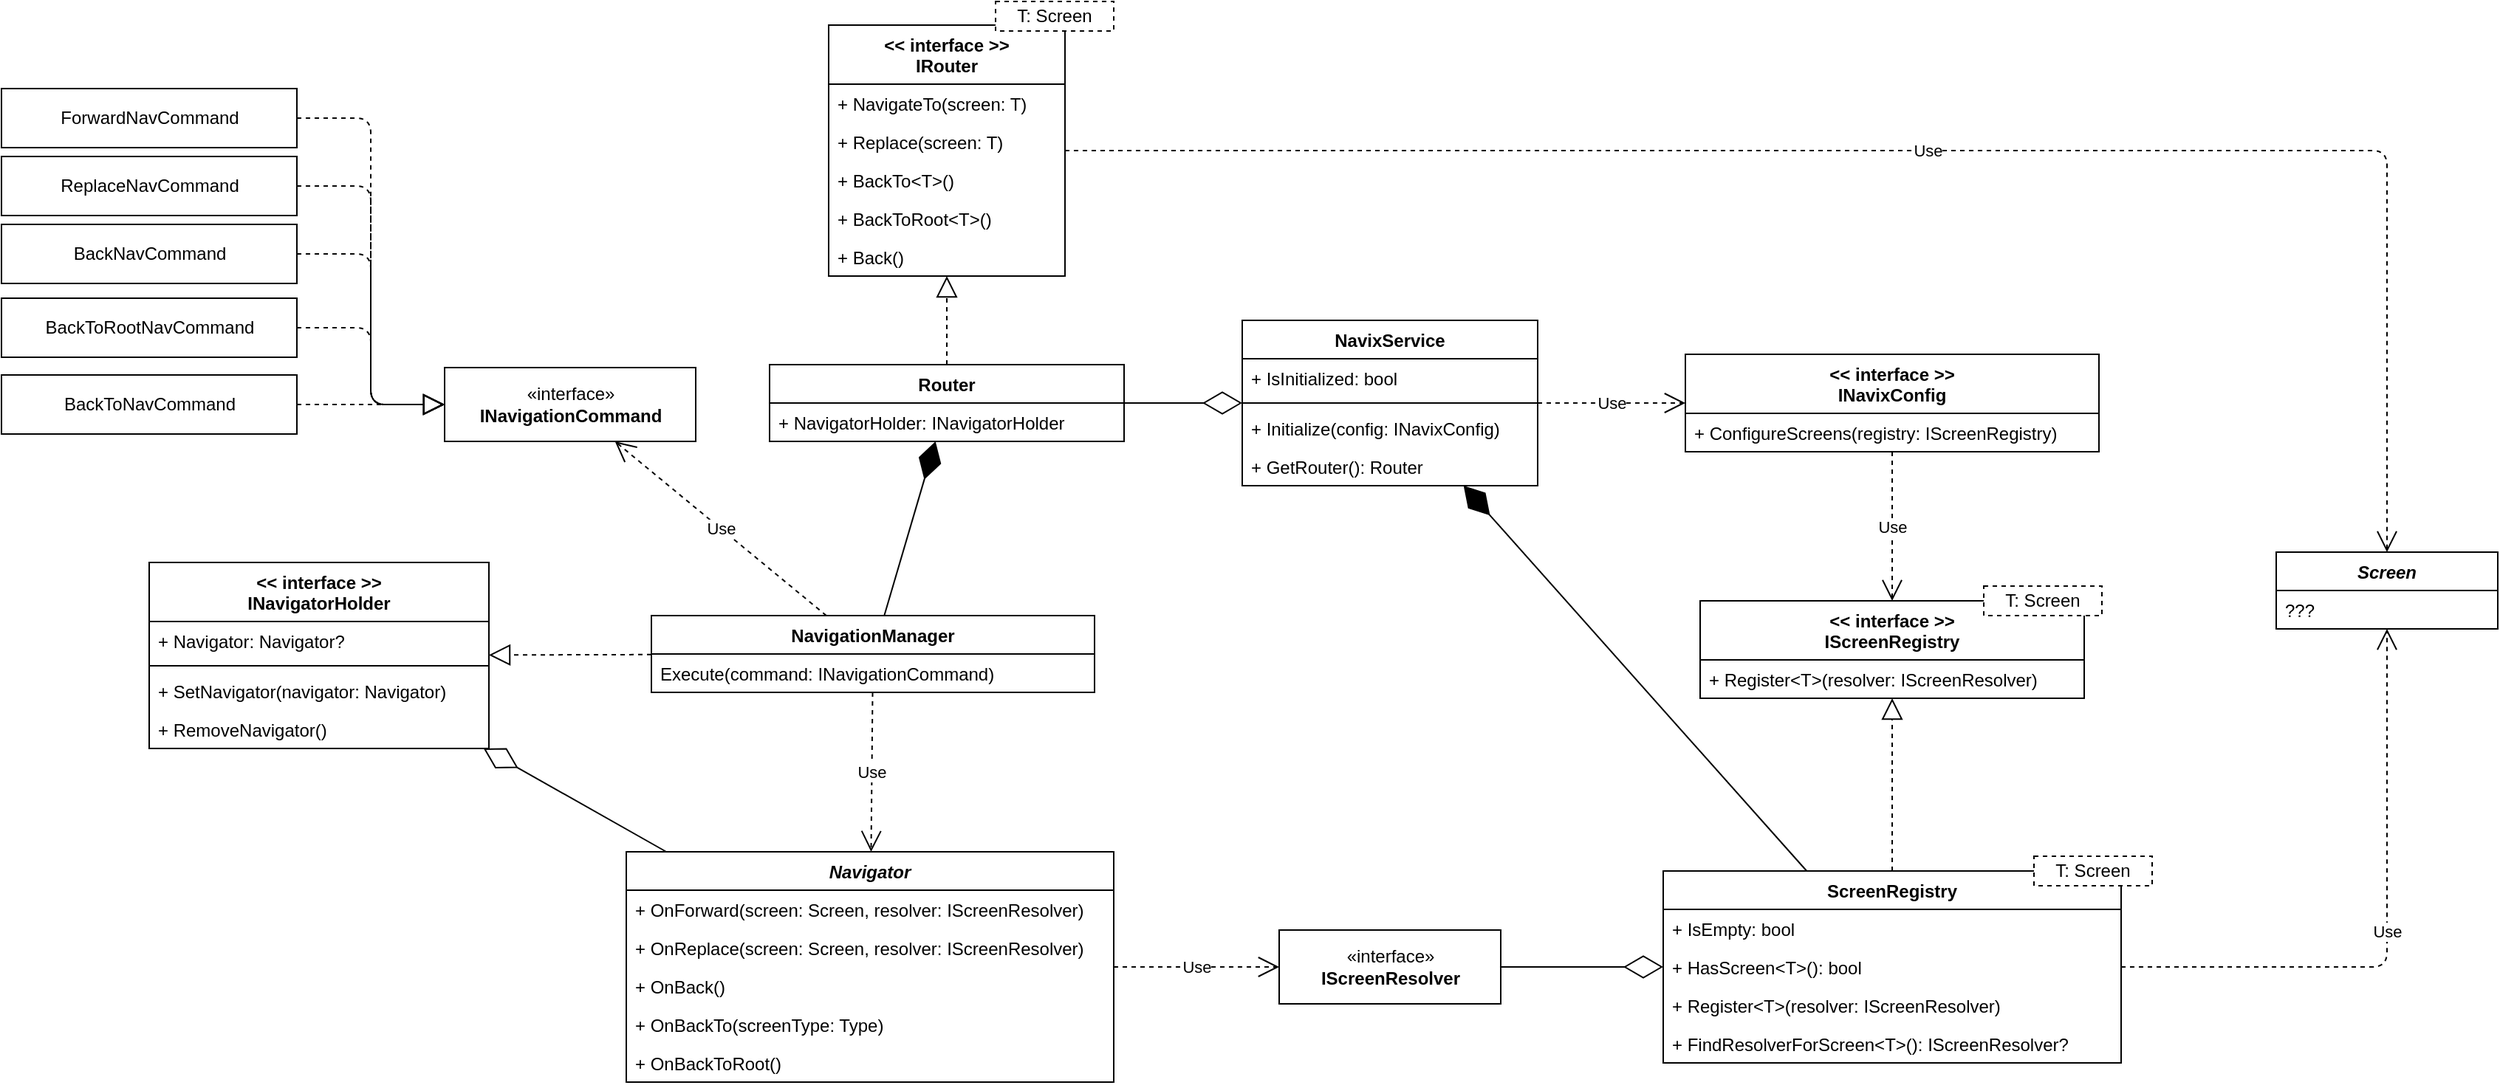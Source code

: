 <mxfile version="13.3.9" type="device"><diagram id="0tr1V3qahZTMI1QsMwag" name="Arch"><mxGraphModel dx="2367" dy="1113" grid="1" gridSize="10" guides="1" tooltips="1" connect="1" arrows="1" fold="1" page="0" pageScale="1" pageWidth="850" pageHeight="1100" math="0" shadow="0"><root><mxCell id="0"/><mxCell id="1" parent="0"/><mxCell id="aEqrLD39MW3zvRHYxkxw-1" value="NavixService" style="swimlane;fontStyle=1;align=center;verticalAlign=top;childLayout=stackLayout;horizontal=1;startSize=26;horizontalStack=0;resizeParent=1;resizeParentMax=0;resizeLast=0;collapsible=1;marginBottom=0;" vertex="1" parent="1"><mxGeometry x="280" y="120" width="200" height="112" as="geometry"/></mxCell><mxCell id="aEqrLD39MW3zvRHYxkxw-2" value="+ IsInitialized: bool" style="text;strokeColor=none;fillColor=none;align=left;verticalAlign=top;spacingLeft=4;spacingRight=4;overflow=hidden;rotatable=0;points=[[0,0.5],[1,0.5]];portConstraint=eastwest;" vertex="1" parent="aEqrLD39MW3zvRHYxkxw-1"><mxGeometry y="26" width="200" height="26" as="geometry"/></mxCell><mxCell id="aEqrLD39MW3zvRHYxkxw-3" value="" style="line;strokeWidth=1;fillColor=none;align=left;verticalAlign=middle;spacingTop=-1;spacingLeft=3;spacingRight=3;rotatable=0;labelPosition=right;points=[];portConstraint=eastwest;" vertex="1" parent="aEqrLD39MW3zvRHYxkxw-1"><mxGeometry y="52" width="200" height="8" as="geometry"/></mxCell><mxCell id="aEqrLD39MW3zvRHYxkxw-4" value="+ Initialize(config: INavixConfig)" style="text;strokeColor=none;fillColor=none;align=left;verticalAlign=top;spacingLeft=4;spacingRight=4;overflow=hidden;rotatable=0;points=[[0,0.5],[1,0.5]];portConstraint=eastwest;" vertex="1" parent="aEqrLD39MW3zvRHYxkxw-1"><mxGeometry y="60" width="200" height="26" as="geometry"/></mxCell><mxCell id="aEqrLD39MW3zvRHYxkxw-5" value="+ GetRouter(): Router" style="text;strokeColor=none;fillColor=none;align=left;verticalAlign=top;spacingLeft=4;spacingRight=4;overflow=hidden;rotatable=0;points=[[0,0.5],[1,0.5]];portConstraint=eastwest;" vertex="1" parent="aEqrLD39MW3zvRHYxkxw-1"><mxGeometry y="86" width="200" height="26" as="geometry"/></mxCell><mxCell id="aEqrLD39MW3zvRHYxkxw-6" value="&lt;&lt; interface &gt;&gt;&#10;INavixConfig" style="swimlane;fontStyle=1;align=center;verticalAlign=top;childLayout=stackLayout;horizontal=1;startSize=40;horizontalStack=0;resizeParent=1;resizeParentMax=0;resizeLast=0;collapsible=1;marginBottom=0;" vertex="1" parent="1"><mxGeometry x="580" y="143" width="280" height="66" as="geometry"/></mxCell><mxCell id="aEqrLD39MW3zvRHYxkxw-9" value="+ ConfigureScreens(registry: IScreenRegistry)" style="text;strokeColor=none;fillColor=none;align=left;verticalAlign=top;spacingLeft=4;spacingRight=4;overflow=hidden;rotatable=0;points=[[0,0.5],[1,0.5]];portConstraint=eastwest;" vertex="1" parent="aEqrLD39MW3zvRHYxkxw-6"><mxGeometry y="40" width="280" height="26" as="geometry"/></mxCell><mxCell id="aEqrLD39MW3zvRHYxkxw-10" value="Use" style="endArrow=open;endSize=12;dashed=1;html=1;" edge="1" parent="1" source="aEqrLD39MW3zvRHYxkxw-1" target="aEqrLD39MW3zvRHYxkxw-6"><mxGeometry width="160" relative="1" as="geometry"><mxPoint x="470" y="330" as="sourcePoint"/><mxPoint x="630" y="330" as="targetPoint"/></mxGeometry></mxCell><mxCell id="aEqrLD39MW3zvRHYxkxw-15" value="Use" style="endArrow=open;endSize=12;dashed=1;html=1;" edge="1" parent="1" source="aEqrLD39MW3zvRHYxkxw-6" target="aEqrLD39MW3zvRHYxkxw-11"><mxGeometry width="160" relative="1" as="geometry"><mxPoint x="690" y="310" as="sourcePoint"/><mxPoint x="850" y="310" as="targetPoint"/></mxGeometry></mxCell><mxCell id="aEqrLD39MW3zvRHYxkxw-20" value="" style="endArrow=block;dashed=1;endFill=0;endSize=12;html=1;" edge="1" parent="1" source="aEqrLD39MW3zvRHYxkxw-16" target="aEqrLD39MW3zvRHYxkxw-11"><mxGeometry width="160" relative="1" as="geometry"><mxPoint x="440" y="400" as="sourcePoint"/><mxPoint x="600" y="400" as="targetPoint"/></mxGeometry></mxCell><mxCell id="aEqrLD39MW3zvRHYxkxw-29" value="«interface»&lt;br&gt;&lt;b&gt;IScreenResolver&lt;/b&gt;" style="html=1;" vertex="1" parent="1"><mxGeometry x="305" y="533" width="150" height="50" as="geometry"/></mxCell><mxCell id="aEqrLD39MW3zvRHYxkxw-30" value="" style="endArrow=diamondThin;endFill=0;endSize=24;html=1;" edge="1" parent="1" source="aEqrLD39MW3zvRHYxkxw-29" target="aEqrLD39MW3zvRHYxkxw-16"><mxGeometry width="160" relative="1" as="geometry"><mxPoint x="940" y="160" as="sourcePoint"/><mxPoint x="1100" y="160" as="targetPoint"/></mxGeometry></mxCell><mxCell id="aEqrLD39MW3zvRHYxkxw-34" value="Router" style="swimlane;fontStyle=1;align=center;verticalAlign=top;childLayout=stackLayout;horizontal=1;startSize=26;horizontalStack=0;resizeParent=1;resizeParentMax=0;resizeLast=0;collapsible=1;marginBottom=0;" vertex="1" parent="1"><mxGeometry x="-40" y="150" width="240" height="52" as="geometry"/></mxCell><mxCell id="aEqrLD39MW3zvRHYxkxw-35" value="+ NavigatorHolder: INavigatorHolder" style="text;strokeColor=none;fillColor=none;align=left;verticalAlign=top;spacingLeft=4;spacingRight=4;overflow=hidden;rotatable=0;points=[[0,0.5],[1,0.5]];portConstraint=eastwest;" vertex="1" parent="aEqrLD39MW3zvRHYxkxw-34"><mxGeometry y="26" width="240" height="26" as="geometry"/></mxCell><mxCell id="aEqrLD39MW3zvRHYxkxw-39" value="" style="endArrow=diamondThin;endFill=0;endSize=24;html=1;" edge="1" parent="1" source="aEqrLD39MW3zvRHYxkxw-34" target="aEqrLD39MW3zvRHYxkxw-1"><mxGeometry width="160" relative="1" as="geometry"><mxPoint x="190" y="360" as="sourcePoint"/><mxPoint x="350" y="360" as="targetPoint"/></mxGeometry></mxCell><mxCell id="aEqrLD39MW3zvRHYxkxw-40" value="" style="endArrow=diamondThin;endFill=1;endSize=24;html=1;" edge="1" parent="1" source="aEqrLD39MW3zvRHYxkxw-16" target="aEqrLD39MW3zvRHYxkxw-1"><mxGeometry width="160" relative="1" as="geometry"><mxPoint x="380" y="330" as="sourcePoint"/><mxPoint x="540" y="330" as="targetPoint"/></mxGeometry></mxCell><mxCell id="aEqrLD39MW3zvRHYxkxw-59" value="" style="endArrow=diamondThin;endFill=0;endSize=24;html=1;" edge="1" parent="1" source="aEqrLD39MW3zvRHYxkxw-46" target="aEqrLD39MW3zvRHYxkxw-55"><mxGeometry width="160" relative="1" as="geometry"><mxPoint x="30" y="493" as="sourcePoint"/><mxPoint x="190" y="493" as="targetPoint"/></mxGeometry></mxCell><mxCell id="aEqrLD39MW3zvRHYxkxw-66" value="" style="endArrow=block;dashed=1;endFill=0;endSize=12;html=1;" edge="1" parent="1" source="aEqrLD39MW3zvRHYxkxw-62" target="aEqrLD39MW3zvRHYxkxw-55"><mxGeometry width="160" relative="1" as="geometry"><mxPoint x="490" y="493" as="sourcePoint"/><mxPoint x="490" y="419" as="targetPoint"/></mxGeometry></mxCell><mxCell id="aEqrLD39MW3zvRHYxkxw-76" value="" style="endArrow=block;dashed=1;endFill=0;endSize=12;html=1;" edge="1" parent="1" source="aEqrLD39MW3zvRHYxkxw-34" target="aEqrLD39MW3zvRHYxkxw-71"><mxGeometry width="160" relative="1" as="geometry"><mxPoint x="50.0" y="321" as="sourcePoint"/><mxPoint x="-40.0" y="321" as="targetPoint"/></mxGeometry></mxCell><mxCell id="aEqrLD39MW3zvRHYxkxw-77" value="" style="endArrow=diamondThin;endFill=1;endSize=24;html=1;" edge="1" parent="1" source="aEqrLD39MW3zvRHYxkxw-62" target="aEqrLD39MW3zvRHYxkxw-34"><mxGeometry width="160" relative="1" as="geometry"><mxPoint x="140" y="400" as="sourcePoint"/><mxPoint x="300" y="400" as="targetPoint"/></mxGeometry></mxCell><mxCell id="aEqrLD39MW3zvRHYxkxw-71" value="&lt;&lt; interface &gt;&gt;&#10;IRouter" style="swimlane;fontStyle=1;align=center;verticalAlign=top;childLayout=stackLayout;horizontal=1;startSize=40;horizontalStack=0;resizeParent=1;resizeParentMax=0;resizeLast=0;collapsible=1;marginBottom=0;" vertex="1" parent="1"><mxGeometry y="-80" width="160" height="170" as="geometry"/></mxCell><mxCell id="aEqrLD39MW3zvRHYxkxw-74" value="+ NavigateTo(screen: T)" style="text;strokeColor=none;fillColor=none;align=left;verticalAlign=top;spacingLeft=4;spacingRight=4;overflow=hidden;rotatable=0;points=[[0,0.5],[1,0.5]];portConstraint=eastwest;" vertex="1" parent="aEqrLD39MW3zvRHYxkxw-71"><mxGeometry y="40" width="160" height="26" as="geometry"/></mxCell><mxCell id="aEqrLD39MW3zvRHYxkxw-78" value="+ Replace(screen: T)" style="text;strokeColor=none;fillColor=none;align=left;verticalAlign=top;spacingLeft=4;spacingRight=4;overflow=hidden;rotatable=0;points=[[0,0.5],[1,0.5]];portConstraint=eastwest;" vertex="1" parent="aEqrLD39MW3zvRHYxkxw-71"><mxGeometry y="66" width="160" height="26" as="geometry"/></mxCell><mxCell id="aEqrLD39MW3zvRHYxkxw-79" value="+ BackTo&lt;T&gt;()" style="text;strokeColor=none;fillColor=none;align=left;verticalAlign=top;spacingLeft=4;spacingRight=4;overflow=hidden;rotatable=0;points=[[0,0.5],[1,0.5]];portConstraint=eastwest;" vertex="1" parent="aEqrLD39MW3zvRHYxkxw-71"><mxGeometry y="92" width="160" height="26" as="geometry"/></mxCell><mxCell id="aEqrLD39MW3zvRHYxkxw-95" value="+ BackToRoot&lt;T&gt;()" style="text;strokeColor=none;fillColor=none;align=left;verticalAlign=top;spacingLeft=4;spacingRight=4;overflow=hidden;rotatable=0;points=[[0,0.5],[1,0.5]];portConstraint=eastwest;" vertex="1" parent="aEqrLD39MW3zvRHYxkxw-71"><mxGeometry y="118" width="160" height="26" as="geometry"/></mxCell><mxCell id="aEqrLD39MW3zvRHYxkxw-111" value="+ Back()" style="text;strokeColor=none;fillColor=none;align=left;verticalAlign=top;spacingLeft=4;spacingRight=4;overflow=hidden;rotatable=0;points=[[0,0.5],[1,0.5]];portConstraint=eastwest;" vertex="1" parent="aEqrLD39MW3zvRHYxkxw-71"><mxGeometry y="144" width="160" height="26" as="geometry"/></mxCell><mxCell id="aEqrLD39MW3zvRHYxkxw-80" value="T: Screen" style="rounded=0;whiteSpace=wrap;html=1;dashed=1;" vertex="1" parent="1"><mxGeometry x="113" y="-96" width="80" height="20" as="geometry"/></mxCell><mxCell id="aEqrLD39MW3zvRHYxkxw-84" value="Use" style="endArrow=open;endSize=12;dashed=1;html=1;edgeStyle=orthogonalEdgeStyle;" edge="1" parent="1" source="aEqrLD39MW3zvRHYxkxw-71" target="aEqrLD39MW3zvRHYxkxw-41"><mxGeometry width="160" relative="1" as="geometry"><mxPoint x="580" y="10" as="sourcePoint"/><mxPoint x="240" y="-8" as="targetPoint"/></mxGeometry></mxCell><mxCell id="aEqrLD39MW3zvRHYxkxw-89" value="Use" style="endArrow=open;endSize=12;dashed=1;html=1;" edge="1" parent="1" source="aEqrLD39MW3zvRHYxkxw-46" target="aEqrLD39MW3zvRHYxkxw-29"><mxGeometry width="160" relative="1" as="geometry"><mxPoint x="575" y="447.205" as="sourcePoint"/><mxPoint x="440" y="414.288" as="targetPoint"/></mxGeometry></mxCell><mxCell id="aEqrLD39MW3zvRHYxkxw-62" value="NavigationManager" style="swimlane;fontStyle=1;align=center;verticalAlign=top;childLayout=stackLayout;horizontal=1;startSize=26;horizontalStack=0;resizeParent=1;resizeParentMax=0;resizeLast=0;collapsible=1;marginBottom=0;" vertex="1" parent="1"><mxGeometry x="-120" y="320" width="300" height="52" as="geometry"/></mxCell><mxCell id="aEqrLD39MW3zvRHYxkxw-63" value="Execute(command: INavigationCommand)" style="text;strokeColor=none;fillColor=none;align=left;verticalAlign=top;spacingLeft=4;spacingRight=4;overflow=hidden;rotatable=0;points=[[0,0.5],[1,0.5]];portConstraint=eastwest;" vertex="1" parent="aEqrLD39MW3zvRHYxkxw-62"><mxGeometry y="26" width="300" height="26" as="geometry"/></mxCell><mxCell id="aEqrLD39MW3zvRHYxkxw-90" value="«interface»&lt;br&gt;&lt;b&gt;INavigationCommand&lt;/b&gt;" style="html=1;" vertex="1" parent="1"><mxGeometry x="-260" y="152" width="170" height="50" as="geometry"/></mxCell><mxCell id="aEqrLD39MW3zvRHYxkxw-55" value="&lt;&lt; interface &gt;&gt;&#10;INavigatorHolder" style="swimlane;fontStyle=1;align=center;verticalAlign=top;childLayout=stackLayout;horizontal=1;startSize=40;horizontalStack=0;resizeParent=1;resizeParentMax=0;resizeLast=0;collapsible=1;marginBottom=0;" vertex="1" parent="1"><mxGeometry x="-460" y="284" width="230" height="126" as="geometry"/></mxCell><mxCell id="aEqrLD39MW3zvRHYxkxw-67" value="+ Navigator: Navigator?" style="text;strokeColor=none;fillColor=none;align=left;verticalAlign=top;spacingLeft=4;spacingRight=4;overflow=hidden;rotatable=0;points=[[0,0.5],[1,0.5]];portConstraint=eastwest;" vertex="1" parent="aEqrLD39MW3zvRHYxkxw-55"><mxGeometry y="40" width="230" height="26" as="geometry"/></mxCell><mxCell id="aEqrLD39MW3zvRHYxkxw-68" value="" style="line;strokeWidth=1;fillColor=none;align=left;verticalAlign=middle;spacingTop=-1;spacingLeft=3;spacingRight=3;rotatable=0;labelPosition=right;points=[];portConstraint=eastwest;" vertex="1" parent="aEqrLD39MW3zvRHYxkxw-55"><mxGeometry y="66" width="230" height="8" as="geometry"/></mxCell><mxCell id="aEqrLD39MW3zvRHYxkxw-56" value="+ SetNavigator(navigator: Navigator)" style="text;strokeColor=none;fillColor=none;align=left;verticalAlign=top;spacingLeft=4;spacingRight=4;overflow=hidden;rotatable=0;points=[[0,0.5],[1,0.5]];portConstraint=eastwest;" vertex="1" parent="aEqrLD39MW3zvRHYxkxw-55"><mxGeometry y="74" width="230" height="26" as="geometry"/></mxCell><mxCell id="aEqrLD39MW3zvRHYxkxw-60" value="+ RemoveNavigator()" style="text;strokeColor=none;fillColor=none;align=left;verticalAlign=top;spacingLeft=4;spacingRight=4;overflow=hidden;rotatable=0;points=[[0,0.5],[1,0.5]];portConstraint=eastwest;" vertex="1" parent="aEqrLD39MW3zvRHYxkxw-55"><mxGeometry y="100" width="230" height="26" as="geometry"/></mxCell><mxCell id="aEqrLD39MW3zvRHYxkxw-91" value="Use" style="endArrow=open;endSize=12;dashed=1;html=1;" edge="1" parent="1" source="aEqrLD39MW3zvRHYxkxw-62" target="aEqrLD39MW3zvRHYxkxw-90"><mxGeometry width="160" relative="1" as="geometry"><mxPoint x="170" y="480.745" as="sourcePoint"/><mxPoint x="290" y="483.364" as="targetPoint"/></mxGeometry></mxCell><mxCell id="aEqrLD39MW3zvRHYxkxw-92" value="ForwardNavCommand" style="html=1;" vertex="1" parent="1"><mxGeometry x="-560" y="-37" width="200" height="40" as="geometry"/></mxCell><mxCell id="aEqrLD39MW3zvRHYxkxw-93" value="BackToRootNavCommand" style="html=1;" vertex="1" parent="1"><mxGeometry x="-560" y="105" width="200" height="40" as="geometry"/></mxCell><mxCell id="aEqrLD39MW3zvRHYxkxw-94" value="BackNavCommand" style="html=1;" vertex="1" parent="1"><mxGeometry x="-560" y="55" width="200" height="40" as="geometry"/></mxCell><mxCell id="aEqrLD39MW3zvRHYxkxw-96" value="" style="endArrow=block;dashed=1;endFill=0;endSize=12;html=1;exitX=1;exitY=0.5;exitDx=0;exitDy=0;edgeStyle=orthogonalEdgeStyle;entryX=0;entryY=0.5;entryDx=0;entryDy=0;" edge="1" parent="1" source="aEqrLD39MW3zvRHYxkxw-92" target="aEqrLD39MW3zvRHYxkxw-90"><mxGeometry width="160" relative="1" as="geometry"><mxPoint x="-430" y="-45" as="sourcePoint"/><mxPoint x="-270" y="-45" as="targetPoint"/></mxGeometry></mxCell><mxCell id="aEqrLD39MW3zvRHYxkxw-97" value="" style="endArrow=block;dashed=1;endFill=0;endSize=12;html=1;exitX=1;exitY=0.5;exitDx=0;exitDy=0;edgeStyle=orthogonalEdgeStyle;entryX=0;entryY=0.5;entryDx=0;entryDy=0;" edge="1" parent="1" source="aEqrLD39MW3zvRHYxkxw-99" target="aEqrLD39MW3zvRHYxkxw-90"><mxGeometry width="160" relative="1" as="geometry"><mxPoint x="-350" y="119.868" as="sourcePoint"/><mxPoint x="-270" y="134.962" as="targetPoint"/></mxGeometry></mxCell><mxCell id="aEqrLD39MW3zvRHYxkxw-98" value="" style="endArrow=block;dashed=1;endFill=0;endSize=12;html=1;exitX=1;exitY=0.5;exitDx=0;exitDy=0;edgeStyle=orthogonalEdgeStyle;entryX=0;entryY=0.5;entryDx=0;entryDy=0;" edge="1" parent="1" source="aEqrLD39MW3zvRHYxkxw-94" target="aEqrLD39MW3zvRHYxkxw-90"><mxGeometry width="160" relative="1" as="geometry"><mxPoint x="-350" y="151" as="sourcePoint"/><mxPoint x="-270" y="151" as="targetPoint"/></mxGeometry></mxCell><mxCell id="aEqrLD39MW3zvRHYxkxw-99" value="ReplaceNavCommand" style="html=1;" vertex="1" parent="1"><mxGeometry x="-560" y="9" width="200" height="40" as="geometry"/></mxCell><mxCell id="aEqrLD39MW3zvRHYxkxw-100" value="" style="endArrow=block;dashed=1;endFill=0;endSize=12;html=1;exitX=1;exitY=0.5;exitDx=0;exitDy=0;edgeStyle=orthogonalEdgeStyle;entryX=0;entryY=0.5;entryDx=0;entryDy=0;" edge="1" parent="1" source="aEqrLD39MW3zvRHYxkxw-93" target="aEqrLD39MW3zvRHYxkxw-90"><mxGeometry width="160" relative="1" as="geometry"><mxPoint x="-350" y="151" as="sourcePoint"/><mxPoint x="-250" y="139.649" as="targetPoint"/></mxGeometry></mxCell><mxCell id="aEqrLD39MW3zvRHYxkxw-101" value="BackToNavCommand" style="html=1;" vertex="1" parent="1"><mxGeometry x="-560" y="157" width="200" height="40" as="geometry"/></mxCell><mxCell id="aEqrLD39MW3zvRHYxkxw-102" value="" style="endArrow=block;dashed=1;endFill=0;endSize=12;html=1;exitX=1;exitY=0.5;exitDx=0;exitDy=0;edgeStyle=orthogonalEdgeStyle;entryX=0;entryY=0.5;entryDx=0;entryDy=0;" edge="1" parent="1" source="aEqrLD39MW3zvRHYxkxw-101" target="aEqrLD39MW3zvRHYxkxw-90"><mxGeometry width="160" relative="1" as="geometry"><mxPoint x="-350" y="135" as="sourcePoint"/><mxPoint x="-250" y="132.297" as="targetPoint"/></mxGeometry></mxCell><mxCell id="aEqrLD39MW3zvRHYxkxw-107" value="Use" style="endArrow=open;endSize=12;dashed=1;html=1;" edge="1" parent="1" source="aEqrLD39MW3zvRHYxkxw-62" target="aEqrLD39MW3zvRHYxkxw-46"><mxGeometry width="160" relative="1" as="geometry"><mxPoint x="8.462" y="330.0" as="sourcePoint"/><mxPoint x="-134.675" y="212" as="targetPoint"/></mxGeometry></mxCell><mxCell id="aEqrLD39MW3zvRHYxkxw-109" value="Use" style="endArrow=open;endSize=12;dashed=1;html=1;edgeStyle=orthogonalEdgeStyle;" edge="1" parent="1" source="aEqrLD39MW3zvRHYxkxw-16" target="aEqrLD39MW3zvRHYxkxw-41"><mxGeometry width="160" relative="1" as="geometry"><mxPoint x="940" y="620" as="sourcePoint"/><mxPoint x="1100" y="620" as="targetPoint"/></mxGeometry></mxCell><mxCell id="aEqrLD39MW3zvRHYxkxw-41" value="Screen" style="swimlane;fontStyle=3;align=center;verticalAlign=top;childLayout=stackLayout;horizontal=1;startSize=26;horizontalStack=0;resizeParent=1;resizeParentMax=0;resizeLast=0;collapsible=1;marginBottom=0;" vertex="1" parent="1"><mxGeometry x="980" y="277" width="150" height="52" as="geometry"/></mxCell><mxCell id="aEqrLD39MW3zvRHYxkxw-42" value="???" style="text;strokeColor=none;fillColor=none;align=left;verticalAlign=top;spacingLeft=4;spacingRight=4;overflow=hidden;rotatable=0;points=[[0,0.5],[1,0.5]];portConstraint=eastwest;" vertex="1" parent="aEqrLD39MW3zvRHYxkxw-41"><mxGeometry y="26" width="150" height="26" as="geometry"/></mxCell><mxCell id="aEqrLD39MW3zvRHYxkxw-46" value="Navigator" style="swimlane;fontStyle=3;align=center;verticalAlign=top;childLayout=stackLayout;horizontal=1;startSize=26;horizontalStack=0;resizeParent=1;resizeParentMax=0;resizeLast=0;collapsible=1;marginBottom=0;" vertex="1" parent="1"><mxGeometry x="-137" y="480" width="330" height="156" as="geometry"/></mxCell><mxCell id="aEqrLD39MW3zvRHYxkxw-47" value="+ OnForward(screen: Screen, resolver: IScreenResolver)" style="text;strokeColor=none;fillColor=none;align=left;verticalAlign=top;spacingLeft=4;spacingRight=4;overflow=hidden;rotatable=0;points=[[0,0.5],[1,0.5]];portConstraint=eastwest;" vertex="1" parent="aEqrLD39MW3zvRHYxkxw-46"><mxGeometry y="26" width="330" height="26" as="geometry"/></mxCell><mxCell id="aEqrLD39MW3zvRHYxkxw-103" value="+ OnReplace(screen: Screen, resolver: IScreenResolver)" style="text;strokeColor=none;fillColor=none;align=left;verticalAlign=top;spacingLeft=4;spacingRight=4;overflow=hidden;rotatable=0;points=[[0,0.5],[1,0.5]];portConstraint=eastwest;" vertex="1" parent="aEqrLD39MW3zvRHYxkxw-46"><mxGeometry y="52" width="330" height="26" as="geometry"/></mxCell><mxCell id="aEqrLD39MW3zvRHYxkxw-104" value="+ OnBack()" style="text;strokeColor=none;fillColor=none;align=left;verticalAlign=top;spacingLeft=4;spacingRight=4;overflow=hidden;rotatable=0;points=[[0,0.5],[1,0.5]];portConstraint=eastwest;" vertex="1" parent="aEqrLD39MW3zvRHYxkxw-46"><mxGeometry y="78" width="330" height="26" as="geometry"/></mxCell><mxCell id="aEqrLD39MW3zvRHYxkxw-105" value="+ OnBackTo(screenType: Type)" style="text;strokeColor=none;fillColor=none;align=left;verticalAlign=top;spacingLeft=4;spacingRight=4;overflow=hidden;rotatable=0;points=[[0,0.5],[1,0.5]];portConstraint=eastwest;" vertex="1" parent="aEqrLD39MW3zvRHYxkxw-46"><mxGeometry y="104" width="330" height="26" as="geometry"/></mxCell><mxCell id="aEqrLD39MW3zvRHYxkxw-106" value="+ OnBackToRoot()" style="text;strokeColor=none;fillColor=none;align=left;verticalAlign=top;spacingLeft=4;spacingRight=4;overflow=hidden;rotatable=0;points=[[0,0.5],[1,0.5]];portConstraint=eastwest;" vertex="1" parent="aEqrLD39MW3zvRHYxkxw-46"><mxGeometry y="130" width="330" height="26" as="geometry"/></mxCell><mxCell id="aEqrLD39MW3zvRHYxkxw-16" value="ScreenRegistry" style="swimlane;fontStyle=1;align=center;verticalAlign=top;childLayout=stackLayout;horizontal=1;startSize=26;horizontalStack=0;resizeParent=1;resizeParentMax=0;resizeLast=0;collapsible=1;marginBottom=0;" vertex="1" parent="1"><mxGeometry x="565" y="493" width="310" height="130" as="geometry"/></mxCell><mxCell id="aEqrLD39MW3zvRHYxkxw-19" value="+ IsEmpty: bool" style="text;strokeColor=none;fillColor=none;align=left;verticalAlign=top;spacingLeft=4;spacingRight=4;overflow=hidden;rotatable=0;points=[[0,0.5],[1,0.5]];portConstraint=eastwest;" vertex="1" parent="aEqrLD39MW3zvRHYxkxw-16"><mxGeometry y="26" width="310" height="26" as="geometry"/></mxCell><mxCell id="aEqrLD39MW3zvRHYxkxw-21" value="+ HasScreen&lt;T&gt;(): bool" style="text;strokeColor=none;fillColor=none;align=left;verticalAlign=top;spacingLeft=4;spacingRight=4;overflow=hidden;rotatable=0;points=[[0,0.5],[1,0.5]];portConstraint=eastwest;" vertex="1" parent="aEqrLD39MW3zvRHYxkxw-16"><mxGeometry y="52" width="310" height="26" as="geometry"/></mxCell><mxCell id="aEqrLD39MW3zvRHYxkxw-24" value="+ Register&lt;T&gt;(resolver: IScreenResolver)" style="text;strokeColor=none;fillColor=none;align=left;verticalAlign=top;spacingLeft=4;spacingRight=4;overflow=hidden;rotatable=0;points=[[0,0.5],[1,0.5]];portConstraint=eastwest;" vertex="1" parent="aEqrLD39MW3zvRHYxkxw-16"><mxGeometry y="78" width="310" height="26" as="geometry"/></mxCell><mxCell id="aEqrLD39MW3zvRHYxkxw-22" value="+ FindResolverForScreen&lt;T&gt;(): IScreenResolver?" style="text;strokeColor=none;fillColor=none;align=left;verticalAlign=top;spacingLeft=4;spacingRight=4;overflow=hidden;rotatable=0;points=[[0,0.5],[1,0.5]];portConstraint=eastwest;" vertex="1" parent="aEqrLD39MW3zvRHYxkxw-16"><mxGeometry y="104" width="310" height="26" as="geometry"/></mxCell><mxCell id="aEqrLD39MW3zvRHYxkxw-32" value="T: Screen" style="rounded=0;whiteSpace=wrap;html=1;dashed=1;" vertex="1" parent="1"><mxGeometry x="816" y="483" width="80" height="20" as="geometry"/></mxCell><mxCell id="aEqrLD39MW3zvRHYxkxw-11" value="&lt;&lt; interface &gt;&gt;&#10;IScreenRegistry" style="swimlane;fontStyle=1;align=center;verticalAlign=top;childLayout=stackLayout;horizontal=1;startSize=40;horizontalStack=0;resizeParent=1;resizeParentMax=0;resizeLast=0;collapsible=1;marginBottom=0;" vertex="1" parent="1"><mxGeometry x="590" y="310" width="260" height="66" as="geometry"/></mxCell><mxCell id="aEqrLD39MW3zvRHYxkxw-14" value="+ Register&lt;T&gt;(resolver: IScreenResolver)" style="text;strokeColor=none;fillColor=none;align=left;verticalAlign=top;spacingLeft=4;spacingRight=4;overflow=hidden;rotatable=0;points=[[0,0.5],[1,0.5]];portConstraint=eastwest;" vertex="1" parent="aEqrLD39MW3zvRHYxkxw-11"><mxGeometry y="40" width="260" height="26" as="geometry"/></mxCell><mxCell id="aEqrLD39MW3zvRHYxkxw-31" value="T: Screen" style="rounded=0;whiteSpace=wrap;html=1;dashed=1;" vertex="1" parent="1"><mxGeometry x="782" y="300" width="80" height="20" as="geometry"/></mxCell></root></mxGraphModel></diagram></mxfile>